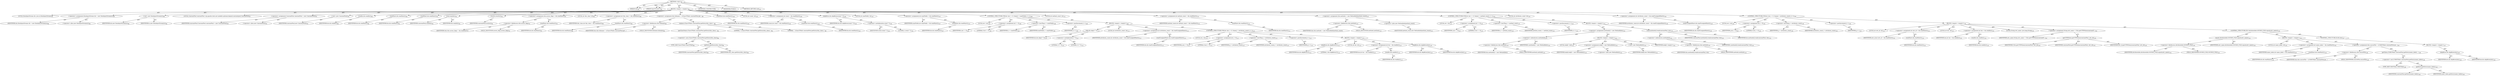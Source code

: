 digraph "&lt;init&gt;" {  
"111669149696" [label = <(METHOD,&lt;init&gt;)<SUB>85</SUB>> ]
"115964116994" [label = <(PARAM,this)<SUB>85</SUB>> ]
"115964116995" [label = <(PARAM,InputStream is)<SUB>85</SUB>> ]
"25769803776" [label = <(BLOCK,&lt;empty&gt;,&lt;empty&gt;)<SUB>85</SUB>> ]
"94489280512" [label = <(LOCAL,DataInputStream dis: java.io.DataInputStream)<SUB>86</SUB>> ]
"30064771072" [label = <(&lt;operator&gt;.assignment,DataInputStream dis = new DataInputStream(is))<SUB>86</SUB>> ]
"68719476738" [label = <(IDENTIFIER,dis,DataInputStream dis = new DataInputStream(is))<SUB>86</SUB>> ]
"30064771073" [label = <(&lt;operator&gt;.alloc,new DataInputStream(is))<SUB>86</SUB>> ]
"30064771074" [label = <(&lt;init&gt;,new DataInputStream(is))<SUB>86</SUB>> ]
"68719476739" [label = <(IDENTIFIER,dis,new DataInputStream(is))<SUB>86</SUB>> ]
"68719476740" [label = <(IDENTIFIER,is,new DataInputStream(is))<SUB>86</SUB>> ]
"94489280513" [label = <(LOCAL,ConstantPool constantPool: org.apache.tools.ant.taskdefs.optional.depend.constantpool.ConstantPool)<SUB>87</SUB>> ]
"30064771075" [label = <(&lt;operator&gt;.assignment,ConstantPool constantPool = new ConstantPool())<SUB>87</SUB>> ]
"68719476741" [label = <(IDENTIFIER,constantPool,ConstantPool constantPool = new ConstantPool())<SUB>87</SUB>> ]
"30064771076" [label = <(&lt;operator&gt;.alloc,new ConstantPool())<SUB>87</SUB>> ]
"30064771077" [label = <(&lt;init&gt;,new ConstantPool())<SUB>87</SUB>> ]
"68719476742" [label = <(IDENTIFIER,constantPool,new ConstantPool())<SUB>87</SUB>> ]
"30064771078" [label = <(readInt,dis.readInt())<SUB>89</SUB>> ]
"68719476743" [label = <(IDENTIFIER,dis,dis.readInt())<SUB>89</SUB>> ]
"30064771079" [label = <(readShort,dis.readShort())<SUB>90</SUB>> ]
"68719476744" [label = <(IDENTIFIER,dis,dis.readShort())<SUB>90</SUB>> ]
"30064771080" [label = <(readShort,dis.readShort())<SUB>91</SUB>> ]
"68719476745" [label = <(IDENTIFIER,dis,dis.readShort())<SUB>91</SUB>> ]
"30064771081" [label = <(read,read(dis))<SUB>93</SUB>> ]
"68719476746" [label = <(IDENTIFIER,constantPool,read(dis))<SUB>93</SUB>> ]
"68719476747" [label = <(IDENTIFIER,dis,read(dis))<SUB>93</SUB>> ]
"30064771082" [label = <(resolve,resolve())<SUB>94</SUB>> ]
"68719476748" [label = <(IDENTIFIER,constantPool,resolve())<SUB>94</SUB>> ]
"30064771083" [label = <(&lt;operator&gt;.assignment,this.access_flags = dis.readShort())<SUB>97</SUB>> ]
"30064771084" [label = <(&lt;operator&gt;.fieldAccess,this.access_flags)<SUB>97</SUB>> ]
"68719476749" [label = <(IDENTIFIER,this,this.access_flags = dis.readShort())> ]
"55834574848" [label = <(FIELD_IDENTIFIER,access_flags,access_flags)<SUB>97</SUB>> ]
"30064771085" [label = <(readShort,dis.readShort())<SUB>97</SUB>> ]
"68719476750" [label = <(IDENTIFIER,dis,dis.readShort())<SUB>97</SUB>> ]
"94489280514" [label = <(LOCAL,int this_class: int)<SUB>98</SUB>> ]
"30064771086" [label = <(&lt;operator&gt;.assignment,int this_class = dis.readShort())<SUB>98</SUB>> ]
"68719476751" [label = <(IDENTIFIER,this_class,int this_class = dis.readShort())<SUB>98</SUB>> ]
"30064771087" [label = <(readShort,dis.readShort())<SUB>98</SUB>> ]
"68719476752" [label = <(IDENTIFIER,dis,dis.readShort())<SUB>98</SUB>> ]
"30064771088" [label = <(&lt;operator&gt;.assignment,this.fullname = ((ClassCPInfo) constantPool.get...)<SUB>99</SUB>> ]
"30064771089" [label = <(&lt;operator&gt;.fieldAccess,this.fullname)<SUB>99</SUB>> ]
"68719476753" [label = <(IDENTIFIER,this,this.fullname = ((ClassCPInfo) constantPool.get...)> ]
"55834574849" [label = <(FIELD_IDENTIFIER,fullname,fullname)<SUB>99</SUB>> ]
"30064771090" [label = <(replace,(ClassCPInfo) constantPool.getEntry(this_class)...)<SUB>99</SUB>> ]
"30064771091" [label = <(getClassName,(ClassCPInfo) constantPool.getEntry(this_class)...)<SUB>99</SUB>> ]
"30064771092" [label = <(&lt;operator&gt;.cast,(ClassCPInfo) constantPool.getEntry(this_class))<SUB>99</SUB>> ]
"180388626432" [label = <(TYPE_REF,ClassCPInfo,ClassCPInfo)<SUB>99</SUB>> ]
"30064771093" [label = <(getEntry,getEntry(this_class))<SUB>99</SUB>> ]
"68719476754" [label = <(IDENTIFIER,constantPool,getEntry(this_class))<SUB>99</SUB>> ]
"68719476755" [label = <(IDENTIFIER,this_class,getEntry(this_class))<SUB>99</SUB>> ]
"90194313216" [label = <(LITERAL,'/',(ClassCPInfo) constantPool.getEntry(this_class)...)<SUB>99</SUB>> ]
"90194313217" [label = <(LITERAL,'.',(ClassCPInfo) constantPool.getEntry(this_class)...)<SUB>99</SUB>> ]
"30064771094" [label = <(readShort,dis.readShort())<SUB>100</SUB>> ]
"68719476756" [label = <(IDENTIFIER,dis,dis.readShort())<SUB>100</SUB>> ]
"94489280515" [label = <(LOCAL,int count: int)<SUB>103</SUB>> ]
"30064771095" [label = <(&lt;operator&gt;.assignment,int count = dis.readShort())<SUB>103</SUB>> ]
"68719476757" [label = <(IDENTIFIER,count,int count = dis.readShort())<SUB>103</SUB>> ]
"30064771096" [label = <(readShort,dis.readShort())<SUB>103</SUB>> ]
"68719476758" [label = <(IDENTIFIER,dis,dis.readShort())<SUB>103</SUB>> ]
"30064771097" [label = <(skipBytes,dis.skipBytes(count * 2))<SUB>104</SUB>> ]
"68719476759" [label = <(IDENTIFIER,dis,dis.skipBytes(count * 2))<SUB>104</SUB>> ]
"30064771098" [label = <(&lt;operator&gt;.multiplication,count * 2)<SUB>104</SUB>> ]
"68719476760" [label = <(IDENTIFIER,count,count * 2)<SUB>104</SUB>> ]
"90194313218" [label = <(LITERAL,2,count * 2)<SUB>104</SUB>> ]
"94489280516" [label = <(LOCAL,int numFields: int)<SUB>107</SUB>> ]
"30064771099" [label = <(&lt;operator&gt;.assignment,int numFields = dis.readShort())<SUB>107</SUB>> ]
"68719476761" [label = <(IDENTIFIER,numFields,int numFields = dis.readShort())<SUB>107</SUB>> ]
"30064771100" [label = <(readShort,dis.readShort())<SUB>107</SUB>> ]
"68719476762" [label = <(IDENTIFIER,dis,dis.readShort())<SUB>107</SUB>> ]
"47244640256" [label = <(CONTROL_STRUCTURE,FOR,for (int i = 0; Some(i &lt; numFields); i++))<SUB>108</SUB>> ]
"94489280517" [label = <(LOCAL,int i: int)<SUB>108</SUB>> ]
"30064771101" [label = <(&lt;operator&gt;.assignment,int i = 0)<SUB>108</SUB>> ]
"68719476763" [label = <(IDENTIFIER,i,int i = 0)<SUB>108</SUB>> ]
"90194313219" [label = <(LITERAL,0,int i = 0)<SUB>108</SUB>> ]
"30064771102" [label = <(&lt;operator&gt;.lessThan,i &lt; numFields)<SUB>108</SUB>> ]
"68719476764" [label = <(IDENTIFIER,i,i &lt; numFields)<SUB>108</SUB>> ]
"68719476765" [label = <(IDENTIFIER,numFields,i &lt; numFields)<SUB>108</SUB>> ]
"30064771103" [label = <(&lt;operator&gt;.postIncrement,i++)<SUB>108</SUB>> ]
"68719476766" [label = <(IDENTIFIER,i,i++)<SUB>108</SUB>> ]
"25769803777" [label = <(BLOCK,&lt;empty&gt;,&lt;empty&gt;)<SUB>108</SUB>> ]
"30064771104" [label = <(skip,dis.skip(2 * 3))<SUB>110</SUB>> ]
"68719476767" [label = <(IDENTIFIER,dis,dis.skip(2 * 3))<SUB>110</SUB>> ]
"30064771105" [label = <(&lt;operator&gt;.multiplication,2 * 3)<SUB>110</SUB>> ]
"90194313220" [label = <(LITERAL,2,2 * 3)<SUB>110</SUB>> ]
"90194313221" [label = <(LITERAL,3,2 * 3)<SUB>110</SUB>> ]
"94489280518" [label = <(LOCAL,int attributes_count: int)<SUB>112</SUB>> ]
"30064771106" [label = <(&lt;operator&gt;.assignment,int attributes_count = dis.readUnsignedShort())<SUB>112</SUB>> ]
"68719476768" [label = <(IDENTIFIER,attributes_count,int attributes_count = dis.readUnsignedShort())<SUB>112</SUB>> ]
"30064771107" [label = <(readUnsignedShort,dis.readUnsignedShort())<SUB>112</SUB>> ]
"68719476769" [label = <(IDENTIFIER,dis,dis.readUnsignedShort())<SUB>112</SUB>> ]
"47244640257" [label = <(CONTROL_STRUCTURE,FOR,for (int j = 0; Some(j &lt; attributes_count); j++))<SUB>113</SUB>> ]
"94489280519" [label = <(LOCAL,int j: int)<SUB>113</SUB>> ]
"30064771108" [label = <(&lt;operator&gt;.assignment,int j = 0)<SUB>113</SUB>> ]
"68719476770" [label = <(IDENTIFIER,j,int j = 0)<SUB>113</SUB>> ]
"90194313222" [label = <(LITERAL,0,int j = 0)<SUB>113</SUB>> ]
"30064771109" [label = <(&lt;operator&gt;.lessThan,j &lt; attributes_count)<SUB>113</SUB>> ]
"68719476771" [label = <(IDENTIFIER,j,j &lt; attributes_count)<SUB>113</SUB>> ]
"68719476772" [label = <(IDENTIFIER,attributes_count,j &lt; attributes_count)<SUB>113</SUB>> ]
"30064771110" [label = <(&lt;operator&gt;.postIncrement,j++)<SUB>113</SUB>> ]
"68719476773" [label = <(IDENTIFIER,j,j++)<SUB>113</SUB>> ]
"25769803778" [label = <(BLOCK,&lt;empty&gt;,&lt;empty&gt;)<SUB>113</SUB>> ]
"30064771111" [label = <(skipBytes,dis.skipBytes(2))<SUB>114</SUB>> ]
"68719476774" [label = <(IDENTIFIER,dis,dis.skipBytes(2))<SUB>114</SUB>> ]
"90194313223" [label = <(LITERAL,2,dis.skipBytes(2))<SUB>114</SUB>> ]
"94489280520" [label = <(LOCAL,int len: int)<SUB>115</SUB>> ]
"30064771112" [label = <(&lt;operator&gt;.assignment,int len = dis.readInt())<SUB>115</SUB>> ]
"68719476775" [label = <(IDENTIFIER,len,int len = dis.readInt())<SUB>115</SUB>> ]
"30064771113" [label = <(readInt,dis.readInt())<SUB>115</SUB>> ]
"68719476776" [label = <(IDENTIFIER,dis,dis.readInt())<SUB>115</SUB>> ]
"30064771114" [label = <(skipBytes,dis.skipBytes(len))<SUB>116</SUB>> ]
"68719476777" [label = <(IDENTIFIER,dis,dis.skipBytes(len))<SUB>116</SUB>> ]
"68719476778" [label = <(IDENTIFIER,len,dis.skipBytes(len))<SUB>116</SUB>> ]
"94489280521" [label = <(LOCAL,int method_count: int)<SUB>121</SUB>> ]
"30064771115" [label = <(&lt;operator&gt;.assignment,int method_count = dis.readShort())<SUB>121</SUB>> ]
"68719476779" [label = <(IDENTIFIER,method_count,int method_count = dis.readShort())<SUB>121</SUB>> ]
"30064771116" [label = <(readShort,dis.readShort())<SUB>121</SUB>> ]
"68719476780" [label = <(IDENTIFIER,dis,dis.readShort())<SUB>121</SUB>> ]
"30064771117" [label = <(&lt;operator&gt;.assignment,this.methods = new MethodInfo[method_count])<SUB>122</SUB>> ]
"30064771118" [label = <(&lt;operator&gt;.fieldAccess,this.methods)<SUB>122</SUB>> ]
"68719476781" [label = <(IDENTIFIER,this,this.methods = new MethodInfo[method_count])> ]
"55834574850" [label = <(FIELD_IDENTIFIER,methods,methods)<SUB>122</SUB>> ]
"30064771119" [label = <(&lt;operator&gt;.alloc,new MethodInfo[method_count])> ]
"68719476782" [label = <(IDENTIFIER,method_count,new MethodInfo[method_count])<SUB>122</SUB>> ]
"47244640258" [label = <(CONTROL_STRUCTURE,FOR,for (int i = 0; Some(i &lt; method_count); i++))<SUB>123</SUB>> ]
"94489280522" [label = <(LOCAL,int i: int)<SUB>123</SUB>> ]
"30064771120" [label = <(&lt;operator&gt;.assignment,int i = 0)<SUB>123</SUB>> ]
"68719476783" [label = <(IDENTIFIER,i,int i = 0)<SUB>123</SUB>> ]
"90194313224" [label = <(LITERAL,0,int i = 0)<SUB>123</SUB>> ]
"30064771121" [label = <(&lt;operator&gt;.lessThan,i &lt; method_count)<SUB>123</SUB>> ]
"68719476784" [label = <(IDENTIFIER,i,i &lt; method_count)<SUB>123</SUB>> ]
"68719476785" [label = <(IDENTIFIER,method_count,i &lt; method_count)<SUB>123</SUB>> ]
"30064771122" [label = <(&lt;operator&gt;.postIncrement,i++)<SUB>123</SUB>> ]
"68719476786" [label = <(IDENTIFIER,i,i++)<SUB>123</SUB>> ]
"25769803779" [label = <(BLOCK,&lt;empty&gt;,&lt;empty&gt;)<SUB>123</SUB>> ]
"30064771123" [label = <(&lt;operator&gt;.assignment,methods[i] = new MethodInfo())<SUB>124</SUB>> ]
"30064771124" [label = <(&lt;operator&gt;.indexAccess,methods[i])<SUB>124</SUB>> ]
"30064771125" [label = <(&lt;operator&gt;.fieldAccess,this.methods)<SUB>124</SUB>> ]
"68719476787" [label = <(IDENTIFIER,this,methods[i] = new MethodInfo())> ]
"55834574851" [label = <(FIELD_IDENTIFIER,methods,methods)<SUB>124</SUB>> ]
"68719476788" [label = <(IDENTIFIER,i,methods[i] = new MethodInfo())<SUB>124</SUB>> ]
"25769803780" [label = <(BLOCK,&lt;empty&gt;,&lt;empty&gt;)<SUB>124</SUB>> ]
"94489280523" [label = <(LOCAL,$obj0: void)<SUB>124</SUB>> ]
"30064771126" [label = <(&lt;operator&gt;.assignment,$obj0 = new MethodInfo())<SUB>124</SUB>> ]
"68719476789" [label = <(IDENTIFIER,$obj0,$obj0 = new MethodInfo())<SUB>124</SUB>> ]
"30064771127" [label = <(&lt;operator&gt;.alloc,new MethodInfo())<SUB>124</SUB>> ]
"30064771128" [label = <(&lt;init&gt;,new MethodInfo())<SUB>124</SUB>> ]
"68719476790" [label = <(IDENTIFIER,$obj0,new MethodInfo())<SUB>124</SUB>> ]
"68719476791" [label = <(IDENTIFIER,$obj0,&lt;empty&gt;)<SUB>124</SUB>> ]
"30064771129" [label = <(read,methods[i].read(constantPool, dis))<SUB>125</SUB>> ]
"30064771130" [label = <(&lt;operator&gt;.indexAccess,methods[i])<SUB>125</SUB>> ]
"30064771131" [label = <(&lt;operator&gt;.fieldAccess,this.methods)<SUB>125</SUB>> ]
"68719476792" [label = <(IDENTIFIER,this,methods[i].read(constantPool, dis))> ]
"55834574852" [label = <(FIELD_IDENTIFIER,methods,methods)<SUB>125</SUB>> ]
"68719476793" [label = <(IDENTIFIER,i,methods[i].read(constantPool, dis))<SUB>125</SUB>> ]
"68719476794" [label = <(IDENTIFIER,constantPool,methods[i].read(constantPool, dis))<SUB>125</SUB>> ]
"68719476795" [label = <(IDENTIFIER,dis,methods[i].read(constantPool, dis))<SUB>125</SUB>> ]
"94489280524" [label = <(LOCAL,int attributes_count: int)<SUB>129</SUB>> ]
"30064771132" [label = <(&lt;operator&gt;.assignment,int attributes_count = dis.readUnsignedShort())<SUB>129</SUB>> ]
"68719476796" [label = <(IDENTIFIER,attributes_count,int attributes_count = dis.readUnsignedShort())<SUB>129</SUB>> ]
"30064771133" [label = <(readUnsignedShort,dis.readUnsignedShort())<SUB>129</SUB>> ]
"68719476797" [label = <(IDENTIFIER,dis,dis.readUnsignedShort())<SUB>129</SUB>> ]
"47244640259" [label = <(CONTROL_STRUCTURE,FOR,for (int j = 0; Some(j &lt; attributes_count); j++))<SUB>130</SUB>> ]
"94489280525" [label = <(LOCAL,int j: int)<SUB>130</SUB>> ]
"30064771134" [label = <(&lt;operator&gt;.assignment,int j = 0)<SUB>130</SUB>> ]
"68719476798" [label = <(IDENTIFIER,j,int j = 0)<SUB>130</SUB>> ]
"90194313225" [label = <(LITERAL,0,int j = 0)<SUB>130</SUB>> ]
"30064771135" [label = <(&lt;operator&gt;.lessThan,j &lt; attributes_count)<SUB>130</SUB>> ]
"68719476799" [label = <(IDENTIFIER,j,j &lt; attributes_count)<SUB>130</SUB>> ]
"68719476800" [label = <(IDENTIFIER,attributes_count,j &lt; attributes_count)<SUB>130</SUB>> ]
"30064771136" [label = <(&lt;operator&gt;.postIncrement,j++)<SUB>130</SUB>> ]
"68719476801" [label = <(IDENTIFIER,j,j++)<SUB>130</SUB>> ]
"25769803781" [label = <(BLOCK,&lt;empty&gt;,&lt;empty&gt;)<SUB>130</SUB>> ]
"94489280526" [label = <(LOCAL,int attr_id: int)<SUB>131</SUB>> ]
"30064771137" [label = <(&lt;operator&gt;.assignment,int attr_id = dis.readShort())<SUB>131</SUB>> ]
"68719476802" [label = <(IDENTIFIER,attr_id,int attr_id = dis.readShort())<SUB>131</SUB>> ]
"30064771138" [label = <(readShort,dis.readShort())<SUB>131</SUB>> ]
"68719476803" [label = <(IDENTIFIER,dis,dis.readShort())<SUB>131</SUB>> ]
"94489280527" [label = <(LOCAL,int len: int)<SUB>132</SUB>> ]
"30064771139" [label = <(&lt;operator&gt;.assignment,int len = dis.readInt())<SUB>132</SUB>> ]
"68719476804" [label = <(IDENTIFIER,len,int len = dis.readInt())<SUB>132</SUB>> ]
"30064771140" [label = <(readInt,dis.readInt())<SUB>132</SUB>> ]
"68719476805" [label = <(IDENTIFIER,dis,dis.readInt())<SUB>132</SUB>> ]
"94489280528" [label = <(LOCAL,String attr_name: java.lang.String)<SUB>133</SUB>> ]
"30064771141" [label = <(&lt;operator&gt;.assignment,String attr_name = Utils.getUTF8Value(constantP...)<SUB>133</SUB>> ]
"68719476806" [label = <(IDENTIFIER,attr_name,String attr_name = Utils.getUTF8Value(constantP...)<SUB>133</SUB>> ]
"30064771142" [label = <(getUTF8Value,getUTF8Value(constantPool, attr_id))<SUB>133</SUB>> ]
"68719476807" [label = <(IDENTIFIER,Utils,getUTF8Value(constantPool, attr_id))<SUB>133</SUB>> ]
"68719476808" [label = <(IDENTIFIER,constantPool,getUTF8Value(constantPool, attr_id))<SUB>133</SUB>> ]
"68719476809" [label = <(IDENTIFIER,attr_id,getUTF8Value(constantPool, attr_id))<SUB>133</SUB>> ]
"47244640260" [label = <(CONTROL_STRUCTURE,IF,if (AttributeInfo.SOURCE_FILE.equals(attr_name)))<SUB>134</SUB>> ]
"30064771143" [label = <(equals,AttributeInfo.SOURCE_FILE.equals(attr_name))<SUB>134</SUB>> ]
"30064771144" [label = <(&lt;operator&gt;.fieldAccess,AttributeInfo.SOURCE_FILE)<SUB>134</SUB>> ]
"68719476810" [label = <(IDENTIFIER,AttributeInfo,AttributeInfo.SOURCE_FILE.equals(attr_name))<SUB>134</SUB>> ]
"55834574853" [label = <(FIELD_IDENTIFIER,SOURCE_FILE,SOURCE_FILE)<SUB>134</SUB>> ]
"68719476811" [label = <(IDENTIFIER,attr_name,AttributeInfo.SOURCE_FILE.equals(attr_name))<SUB>134</SUB>> ]
"25769803782" [label = <(BLOCK,&lt;empty&gt;,&lt;empty&gt;)<SUB>134</SUB>> ]
"94489280529" [label = <(LOCAL,int name_index: int)<SUB>135</SUB>> ]
"30064771145" [label = <(&lt;operator&gt;.assignment,int name_index = dis.readShort())<SUB>135</SUB>> ]
"68719476812" [label = <(IDENTIFIER,name_index,int name_index = dis.readShort())<SUB>135</SUB>> ]
"30064771146" [label = <(readShort,dis.readShort())<SUB>135</SUB>> ]
"68719476813" [label = <(IDENTIFIER,dis,dis.readShort())<SUB>135</SUB>> ]
"30064771147" [label = <(&lt;operator&gt;.assignment,this.sourceFile = ((Utf8CPInfo) constantPool.ge...)<SUB>136</SUB>> ]
"30064771148" [label = <(&lt;operator&gt;.fieldAccess,this.sourceFile)<SUB>136</SUB>> ]
"68719476814" [label = <(IDENTIFIER,this,this.sourceFile = ((Utf8CPInfo) constantPool.ge...)> ]
"55834574854" [label = <(FIELD_IDENTIFIER,sourceFile,sourceFile)<SUB>136</SUB>> ]
"30064771149" [label = <(getValue,(Utf8CPInfo) constantPool.getEntry(name_index)....)<SUB>136</SUB>> ]
"30064771150" [label = <(&lt;operator&gt;.cast,(Utf8CPInfo) constantPool.getEntry(name_index))<SUB>136</SUB>> ]
"180388626433" [label = <(TYPE_REF,Utf8CPInfo,Utf8CPInfo)<SUB>136</SUB>> ]
"30064771151" [label = <(getEntry,getEntry(name_index))<SUB>136</SUB>> ]
"68719476815" [label = <(IDENTIFIER,constantPool,getEntry(name_index))<SUB>136</SUB>> ]
"68719476816" [label = <(IDENTIFIER,name_index,getEntry(name_index))<SUB>136</SUB>> ]
"47244640261" [label = <(CONTROL_STRUCTURE,ELSE,else)<SUB>137</SUB>> ]
"25769803783" [label = <(BLOCK,&lt;empty&gt;,&lt;empty&gt;)<SUB>137</SUB>> ]
"30064771152" [label = <(skipBytes,dis.skipBytes(len))<SUB>138</SUB>> ]
"68719476817" [label = <(IDENTIFIER,dis,dis.skipBytes(len))<SUB>138</SUB>> ]
"68719476818" [label = <(IDENTIFIER,len,dis.skipBytes(len))<SUB>138</SUB>> ]
"133143986180" [label = <(MODIFIER,CONSTRUCTOR)> ]
"133143986181" [label = <(MODIFIER,PUBLIC)> ]
"128849018880" [label = <(METHOD_RETURN,void)<SUB>141</SUB>> ]
  "111669149696" -> "115964116994"  [ label = "AST: "] 
  "111669149696" -> "115964116995"  [ label = "AST: "] 
  "111669149696" -> "25769803776"  [ label = "AST: "] 
  "111669149696" -> "133143986180"  [ label = "AST: "] 
  "111669149696" -> "133143986181"  [ label = "AST: "] 
  "111669149696" -> "128849018880"  [ label = "AST: "] 
  "25769803776" -> "94489280512"  [ label = "AST: "] 
  "25769803776" -> "30064771072"  [ label = "AST: "] 
  "25769803776" -> "30064771074"  [ label = "AST: "] 
  "25769803776" -> "94489280513"  [ label = "AST: "] 
  "25769803776" -> "30064771075"  [ label = "AST: "] 
  "25769803776" -> "30064771077"  [ label = "AST: "] 
  "25769803776" -> "30064771078"  [ label = "AST: "] 
  "25769803776" -> "30064771079"  [ label = "AST: "] 
  "25769803776" -> "30064771080"  [ label = "AST: "] 
  "25769803776" -> "30064771081"  [ label = "AST: "] 
  "25769803776" -> "30064771082"  [ label = "AST: "] 
  "25769803776" -> "30064771083"  [ label = "AST: "] 
  "25769803776" -> "94489280514"  [ label = "AST: "] 
  "25769803776" -> "30064771086"  [ label = "AST: "] 
  "25769803776" -> "30064771088"  [ label = "AST: "] 
  "25769803776" -> "30064771094"  [ label = "AST: "] 
  "25769803776" -> "94489280515"  [ label = "AST: "] 
  "25769803776" -> "30064771095"  [ label = "AST: "] 
  "25769803776" -> "30064771097"  [ label = "AST: "] 
  "25769803776" -> "94489280516"  [ label = "AST: "] 
  "25769803776" -> "30064771099"  [ label = "AST: "] 
  "25769803776" -> "47244640256"  [ label = "AST: "] 
  "25769803776" -> "94489280521"  [ label = "AST: "] 
  "25769803776" -> "30064771115"  [ label = "AST: "] 
  "25769803776" -> "30064771117"  [ label = "AST: "] 
  "25769803776" -> "47244640258"  [ label = "AST: "] 
  "25769803776" -> "94489280524"  [ label = "AST: "] 
  "25769803776" -> "30064771132"  [ label = "AST: "] 
  "25769803776" -> "47244640259"  [ label = "AST: "] 
  "30064771072" -> "68719476738"  [ label = "AST: "] 
  "30064771072" -> "30064771073"  [ label = "AST: "] 
  "30064771074" -> "68719476739"  [ label = "AST: "] 
  "30064771074" -> "68719476740"  [ label = "AST: "] 
  "30064771075" -> "68719476741"  [ label = "AST: "] 
  "30064771075" -> "30064771076"  [ label = "AST: "] 
  "30064771077" -> "68719476742"  [ label = "AST: "] 
  "30064771078" -> "68719476743"  [ label = "AST: "] 
  "30064771079" -> "68719476744"  [ label = "AST: "] 
  "30064771080" -> "68719476745"  [ label = "AST: "] 
  "30064771081" -> "68719476746"  [ label = "AST: "] 
  "30064771081" -> "68719476747"  [ label = "AST: "] 
  "30064771082" -> "68719476748"  [ label = "AST: "] 
  "30064771083" -> "30064771084"  [ label = "AST: "] 
  "30064771083" -> "30064771085"  [ label = "AST: "] 
  "30064771084" -> "68719476749"  [ label = "AST: "] 
  "30064771084" -> "55834574848"  [ label = "AST: "] 
  "30064771085" -> "68719476750"  [ label = "AST: "] 
  "30064771086" -> "68719476751"  [ label = "AST: "] 
  "30064771086" -> "30064771087"  [ label = "AST: "] 
  "30064771087" -> "68719476752"  [ label = "AST: "] 
  "30064771088" -> "30064771089"  [ label = "AST: "] 
  "30064771088" -> "30064771090"  [ label = "AST: "] 
  "30064771089" -> "68719476753"  [ label = "AST: "] 
  "30064771089" -> "55834574849"  [ label = "AST: "] 
  "30064771090" -> "30064771091"  [ label = "AST: "] 
  "30064771090" -> "90194313216"  [ label = "AST: "] 
  "30064771090" -> "90194313217"  [ label = "AST: "] 
  "30064771091" -> "30064771092"  [ label = "AST: "] 
  "30064771092" -> "180388626432"  [ label = "AST: "] 
  "30064771092" -> "30064771093"  [ label = "AST: "] 
  "30064771093" -> "68719476754"  [ label = "AST: "] 
  "30064771093" -> "68719476755"  [ label = "AST: "] 
  "30064771094" -> "68719476756"  [ label = "AST: "] 
  "30064771095" -> "68719476757"  [ label = "AST: "] 
  "30064771095" -> "30064771096"  [ label = "AST: "] 
  "30064771096" -> "68719476758"  [ label = "AST: "] 
  "30064771097" -> "68719476759"  [ label = "AST: "] 
  "30064771097" -> "30064771098"  [ label = "AST: "] 
  "30064771098" -> "68719476760"  [ label = "AST: "] 
  "30064771098" -> "90194313218"  [ label = "AST: "] 
  "30064771099" -> "68719476761"  [ label = "AST: "] 
  "30064771099" -> "30064771100"  [ label = "AST: "] 
  "30064771100" -> "68719476762"  [ label = "AST: "] 
  "47244640256" -> "94489280517"  [ label = "AST: "] 
  "47244640256" -> "30064771101"  [ label = "AST: "] 
  "47244640256" -> "30064771102"  [ label = "AST: "] 
  "47244640256" -> "30064771103"  [ label = "AST: "] 
  "47244640256" -> "25769803777"  [ label = "AST: "] 
  "30064771101" -> "68719476763"  [ label = "AST: "] 
  "30064771101" -> "90194313219"  [ label = "AST: "] 
  "30064771102" -> "68719476764"  [ label = "AST: "] 
  "30064771102" -> "68719476765"  [ label = "AST: "] 
  "30064771103" -> "68719476766"  [ label = "AST: "] 
  "25769803777" -> "30064771104"  [ label = "AST: "] 
  "25769803777" -> "94489280518"  [ label = "AST: "] 
  "25769803777" -> "30064771106"  [ label = "AST: "] 
  "25769803777" -> "47244640257"  [ label = "AST: "] 
  "30064771104" -> "68719476767"  [ label = "AST: "] 
  "30064771104" -> "30064771105"  [ label = "AST: "] 
  "30064771105" -> "90194313220"  [ label = "AST: "] 
  "30064771105" -> "90194313221"  [ label = "AST: "] 
  "30064771106" -> "68719476768"  [ label = "AST: "] 
  "30064771106" -> "30064771107"  [ label = "AST: "] 
  "30064771107" -> "68719476769"  [ label = "AST: "] 
  "47244640257" -> "94489280519"  [ label = "AST: "] 
  "47244640257" -> "30064771108"  [ label = "AST: "] 
  "47244640257" -> "30064771109"  [ label = "AST: "] 
  "47244640257" -> "30064771110"  [ label = "AST: "] 
  "47244640257" -> "25769803778"  [ label = "AST: "] 
  "30064771108" -> "68719476770"  [ label = "AST: "] 
  "30064771108" -> "90194313222"  [ label = "AST: "] 
  "30064771109" -> "68719476771"  [ label = "AST: "] 
  "30064771109" -> "68719476772"  [ label = "AST: "] 
  "30064771110" -> "68719476773"  [ label = "AST: "] 
  "25769803778" -> "30064771111"  [ label = "AST: "] 
  "25769803778" -> "94489280520"  [ label = "AST: "] 
  "25769803778" -> "30064771112"  [ label = "AST: "] 
  "25769803778" -> "30064771114"  [ label = "AST: "] 
  "30064771111" -> "68719476774"  [ label = "AST: "] 
  "30064771111" -> "90194313223"  [ label = "AST: "] 
  "30064771112" -> "68719476775"  [ label = "AST: "] 
  "30064771112" -> "30064771113"  [ label = "AST: "] 
  "30064771113" -> "68719476776"  [ label = "AST: "] 
  "30064771114" -> "68719476777"  [ label = "AST: "] 
  "30064771114" -> "68719476778"  [ label = "AST: "] 
  "30064771115" -> "68719476779"  [ label = "AST: "] 
  "30064771115" -> "30064771116"  [ label = "AST: "] 
  "30064771116" -> "68719476780"  [ label = "AST: "] 
  "30064771117" -> "30064771118"  [ label = "AST: "] 
  "30064771117" -> "30064771119"  [ label = "AST: "] 
  "30064771118" -> "68719476781"  [ label = "AST: "] 
  "30064771118" -> "55834574850"  [ label = "AST: "] 
  "30064771119" -> "68719476782"  [ label = "AST: "] 
  "47244640258" -> "94489280522"  [ label = "AST: "] 
  "47244640258" -> "30064771120"  [ label = "AST: "] 
  "47244640258" -> "30064771121"  [ label = "AST: "] 
  "47244640258" -> "30064771122"  [ label = "AST: "] 
  "47244640258" -> "25769803779"  [ label = "AST: "] 
  "30064771120" -> "68719476783"  [ label = "AST: "] 
  "30064771120" -> "90194313224"  [ label = "AST: "] 
  "30064771121" -> "68719476784"  [ label = "AST: "] 
  "30064771121" -> "68719476785"  [ label = "AST: "] 
  "30064771122" -> "68719476786"  [ label = "AST: "] 
  "25769803779" -> "30064771123"  [ label = "AST: "] 
  "25769803779" -> "30064771129"  [ label = "AST: "] 
  "30064771123" -> "30064771124"  [ label = "AST: "] 
  "30064771123" -> "25769803780"  [ label = "AST: "] 
  "30064771124" -> "30064771125"  [ label = "AST: "] 
  "30064771124" -> "68719476788"  [ label = "AST: "] 
  "30064771125" -> "68719476787"  [ label = "AST: "] 
  "30064771125" -> "55834574851"  [ label = "AST: "] 
  "25769803780" -> "94489280523"  [ label = "AST: "] 
  "25769803780" -> "30064771126"  [ label = "AST: "] 
  "25769803780" -> "30064771128"  [ label = "AST: "] 
  "25769803780" -> "68719476791"  [ label = "AST: "] 
  "30064771126" -> "68719476789"  [ label = "AST: "] 
  "30064771126" -> "30064771127"  [ label = "AST: "] 
  "30064771128" -> "68719476790"  [ label = "AST: "] 
  "30064771129" -> "30064771130"  [ label = "AST: "] 
  "30064771129" -> "68719476794"  [ label = "AST: "] 
  "30064771129" -> "68719476795"  [ label = "AST: "] 
  "30064771130" -> "30064771131"  [ label = "AST: "] 
  "30064771130" -> "68719476793"  [ label = "AST: "] 
  "30064771131" -> "68719476792"  [ label = "AST: "] 
  "30064771131" -> "55834574852"  [ label = "AST: "] 
  "30064771132" -> "68719476796"  [ label = "AST: "] 
  "30064771132" -> "30064771133"  [ label = "AST: "] 
  "30064771133" -> "68719476797"  [ label = "AST: "] 
  "47244640259" -> "94489280525"  [ label = "AST: "] 
  "47244640259" -> "30064771134"  [ label = "AST: "] 
  "47244640259" -> "30064771135"  [ label = "AST: "] 
  "47244640259" -> "30064771136"  [ label = "AST: "] 
  "47244640259" -> "25769803781"  [ label = "AST: "] 
  "30064771134" -> "68719476798"  [ label = "AST: "] 
  "30064771134" -> "90194313225"  [ label = "AST: "] 
  "30064771135" -> "68719476799"  [ label = "AST: "] 
  "30064771135" -> "68719476800"  [ label = "AST: "] 
  "30064771136" -> "68719476801"  [ label = "AST: "] 
  "25769803781" -> "94489280526"  [ label = "AST: "] 
  "25769803781" -> "30064771137"  [ label = "AST: "] 
  "25769803781" -> "94489280527"  [ label = "AST: "] 
  "25769803781" -> "30064771139"  [ label = "AST: "] 
  "25769803781" -> "94489280528"  [ label = "AST: "] 
  "25769803781" -> "30064771141"  [ label = "AST: "] 
  "25769803781" -> "47244640260"  [ label = "AST: "] 
  "30064771137" -> "68719476802"  [ label = "AST: "] 
  "30064771137" -> "30064771138"  [ label = "AST: "] 
  "30064771138" -> "68719476803"  [ label = "AST: "] 
  "30064771139" -> "68719476804"  [ label = "AST: "] 
  "30064771139" -> "30064771140"  [ label = "AST: "] 
  "30064771140" -> "68719476805"  [ label = "AST: "] 
  "30064771141" -> "68719476806"  [ label = "AST: "] 
  "30064771141" -> "30064771142"  [ label = "AST: "] 
  "30064771142" -> "68719476807"  [ label = "AST: "] 
  "30064771142" -> "68719476808"  [ label = "AST: "] 
  "30064771142" -> "68719476809"  [ label = "AST: "] 
  "47244640260" -> "30064771143"  [ label = "AST: "] 
  "47244640260" -> "25769803782"  [ label = "AST: "] 
  "47244640260" -> "47244640261"  [ label = "AST: "] 
  "30064771143" -> "30064771144"  [ label = "AST: "] 
  "30064771143" -> "68719476811"  [ label = "AST: "] 
  "30064771144" -> "68719476810"  [ label = "AST: "] 
  "30064771144" -> "55834574853"  [ label = "AST: "] 
  "25769803782" -> "94489280529"  [ label = "AST: "] 
  "25769803782" -> "30064771145"  [ label = "AST: "] 
  "25769803782" -> "30064771147"  [ label = "AST: "] 
  "30064771145" -> "68719476812"  [ label = "AST: "] 
  "30064771145" -> "30064771146"  [ label = "AST: "] 
  "30064771146" -> "68719476813"  [ label = "AST: "] 
  "30064771147" -> "30064771148"  [ label = "AST: "] 
  "30064771147" -> "30064771149"  [ label = "AST: "] 
  "30064771148" -> "68719476814"  [ label = "AST: "] 
  "30064771148" -> "55834574854"  [ label = "AST: "] 
  "30064771149" -> "30064771150"  [ label = "AST: "] 
  "30064771150" -> "180388626433"  [ label = "AST: "] 
  "30064771150" -> "30064771151"  [ label = "AST: "] 
  "30064771151" -> "68719476815"  [ label = "AST: "] 
  "30064771151" -> "68719476816"  [ label = "AST: "] 
  "47244640261" -> "25769803783"  [ label = "AST: "] 
  "25769803783" -> "30064771152"  [ label = "AST: "] 
  "30064771152" -> "68719476817"  [ label = "AST: "] 
  "30064771152" -> "68719476818"  [ label = "AST: "] 
  "111669149696" -> "115964116994"  [ label = "DDG: "] 
  "111669149696" -> "115964116995"  [ label = "DDG: "] 
}
